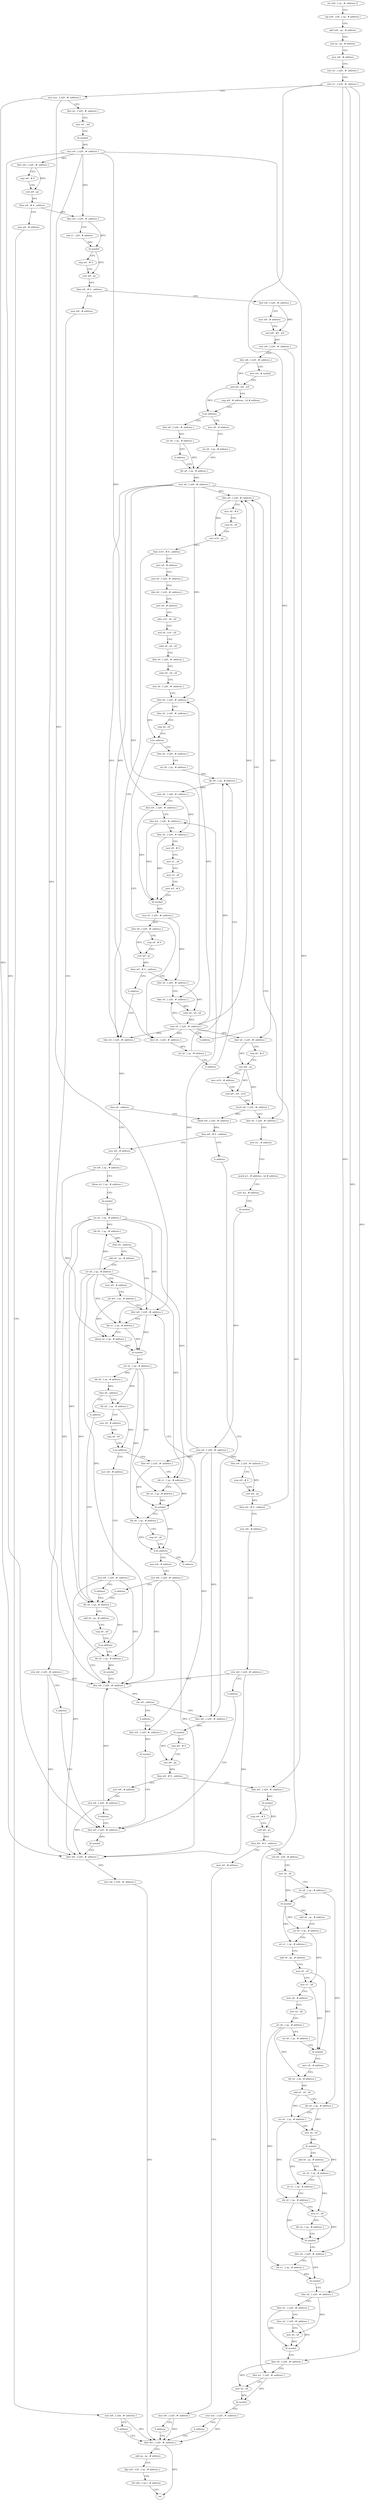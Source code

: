 digraph "func" {
"209188" [label = "str x28 , [ sp , #- address ]!" ]
"209192" [label = "stp x29 , x30 , [ sp , # address ]" ]
"209196" [label = "add x29 , sp , # address" ]
"209200" [label = "sub sp , sp , # address" ]
"209204" [label = "mov w8 , # address" ]
"209208" [label = "stur x0 , [ x29 , #- address ]" ]
"209212" [label = "stur x1 , [ x29 , #- address ]" ]
"209216" [label = "stur wzr , [ x29 , #- address ]" ]
"209220" [label = "ldur x0 , [ x29 , #- address ]" ]
"209224" [label = "mov w1 , w8" ]
"209228" [label = "bl symbol" ]
"209232" [label = "stur w0 , [ x29 , #- address ]" ]
"209236" [label = "ldur w8 , [ x29 , #- address ]" ]
"209240" [label = "cmp w8 , # 0" ]
"209244" [label = "cset w8 , ge" ]
"209248" [label = "tbnz w8 , # 0 , address" ]
"209264" [label = "ldur w0 , [ x29 , #- address ]" ]
"209252" [label = "mov w8 , # address" ]
"209268" [label = "sub x1 , x29 , # address" ]
"209272" [label = "bl symbol" ]
"209276" [label = "cmp w0 , # 0" ]
"209280" [label = "cset w8 , ge" ]
"209284" [label = "tbnz w8 , # 0 , address" ]
"209300" [label = "ldur w8 , [ x29 , #- address ]" ]
"209288" [label = "mov w8 , # address" ]
"209256" [label = "stur w8 , [ x29 , #- address ]" ]
"209260" [label = "b address" ]
"210084" [label = "ldur w0 , [ x29 , #- address ]" ]
"209304" [label = "mov w9 , # address" ]
"209308" [label = "and w8 , w8 , w9" ]
"209312" [label = "stur w8 , [ x29 , #- address ]" ]
"209316" [label = "ldur w8 , [ x29 , #- address ]" ]
"209320" [label = "mov w9 , # symbol" ]
"209324" [label = "and w8 , w8 , w9" ]
"209328" [label = "cmp w8 , # address , lsl # address" ]
"209332" [label = "b.ne address" ]
"209348" [label = "mov x8 , # address" ]
"209336" [label = "ldur x8 , [ x29 , #- address ]" ]
"209292" [label = "stur w8 , [ x29 , #- address ]" ]
"209296" [label = "b address" ]
"210068" [label = "ldur w0 , [ x29 , #- address ]" ]
"210088" [label = "add sp , sp , # address" ]
"210092" [label = "ldp x29 , x30 , [ sp , # address ]" ]
"210096" [label = "ldr x28 , [ sp ] , # address" ]
"210100" [label = "ret" ]
"209352" [label = "str x8 , [ sp , # address ]" ]
"209356" [label = "ldr x8 , [ sp , # address ]" ]
"209340" [label = "str x8 , [ sp , # address ]" ]
"209344" [label = "b address" ]
"210072" [label = "bl symbol" ]
"210076" [label = "ldur w8 , [ x29 , #- address ]" ]
"210080" [label = "stur w8 , [ x29 , #- address ]" ]
"209440" [label = "ldur x8 , [ x29 , #- address ]" ]
"209444" [label = "mov x9 , # 0" ]
"209448" [label = "cmp x9 , x8" ]
"209452" [label = "cset w10 , ge" ]
"209456" [label = "tbnz w10 , # 0 , address" ]
"209620" [label = "ldur x8 , [ x29 , #- address ]" ]
"209460" [label = "mov x8 , # address" ]
"209428" [label = "mov w8 , # address" ]
"209432" [label = "stur w8 , [ x29 , #- address ]" ]
"209436" [label = "b address" ]
"209360" [label = "stur x8 , [ x29 , #- address ]" ]
"209364" [label = "ldur x8 , [ x29 , #- address ]" ]
"209368" [label = "cmp x8 , # 0" ]
"209372" [label = "cset w9 , eq" ]
"209376" [label = "mov w10 , # address" ]
"209380" [label = "and w9 , w9 , w10" ]
"209384" [label = "sturb w9 , [ x29 , #- address ]" ]
"209388" [label = "ldur x0 , [ x29 , #- address ]" ]
"209392" [label = "mov w1 , # address" ]
"209396" [label = "movk w1 , # address , lsl # address" ]
"209400" [label = "mov w2 , # address" ]
"209404" [label = "bl symbol" ]
"209408" [label = "stur w0 , [ x29 , #- address ]" ]
"209412" [label = "ldur w9 , [ x29 , #- address ]" ]
"209416" [label = "cmp w9 , # 0" ]
"209420" [label = "cset w9 , ge" ]
"209424" [label = "tbnz w9 , # 0 , address" ]
"209624" [label = "cbnz x8 , address" ]
"209640" [label = "mov w8 , # address" ]
"209628" [label = "ldurb w8 , [ x29 , #- address ]" ]
"209464" [label = "stur x8 , [ x29 , #- address ]" ]
"209468" [label = "ldur x8 , [ x29 , #- address ]" ]
"209472" [label = "mov x9 , # address" ]
"209476" [label = "udiv x10 , x8 , x9" ]
"209480" [label = "mul x9 , x10 , x9" ]
"209484" [label = "subs x8 , x8 , x9" ]
"209488" [label = "ldur x9 , [ x29 , #- address ]" ]
"209492" [label = "subs x8 , x9 , x8" ]
"209496" [label = "stur x8 , [ x29 , #- address ]" ]
"209500" [label = "ldur x8 , [ x29 , #- address ]" ]
"209504" [label = "ldur x9 , [ x29 , #- address ]" ]
"209508" [label = "cmp x8 , x9" ]
"209512" [label = "b.hs address" ]
"209528" [label = "ldur x8 , [ x29 , #- address ]" ]
"209516" [label = "ldur x8 , [ x29 , #- address ]" ]
"209644" [label = "str w8 , [ sp , # address ]" ]
"209648" [label = "ldrsw x0 , [ sp , # address ]" ]
"209652" [label = "bl symbol" ]
"209656" [label = "str x0 , [ sp , # address ]" ]
"209660" [label = "ldr x9 , [ sp , # address ]" ]
"209664" [label = "cbnz x9 , address" ]
"209684" [label = "ldur w0 , [ x29 , #- address ]" ]
"209668" [label = "add x8 , sp , # address" ]
"209632" [label = "tbnz w8 , # 0 , address" ]
"209636" [label = "b address" ]
"209532" [label = "str x8 , [ sp , # address ]" ]
"209536" [label = "ldr x8 , [ sp , # address ]" ]
"209520" [label = "str x8 , [ sp , # address ]" ]
"209524" [label = "b address" ]
"209688" [label = "ldr x1 , [ sp , # address ]" ]
"209692" [label = "ldrsw x2 , [ sp , # address ]" ]
"209696" [label = "bl symbol" ]
"209700" [label = "str x0 , [ sp , # address ]" ]
"209704" [label = "ldr x8 , [ sp , # address ]" ]
"209708" [label = "cbnz x8 , address" ]
"209716" [label = "ldr x8 , [ sp , # address ]" ]
"209712" [label = "b address" ]
"209672" [label = "str x8 , [ sp , # address ]" ]
"209676" [label = "mov w9 , # address" ]
"209680" [label = "str w9 , [ sp , # address ]" ]
"209824" [label = "ldur w0 , [ x29 , #- address ]" ]
"209600" [label = "ldur x8 , [ x29 , #- address ]" ]
"209604" [label = "ldur x9 , [ x29 , #- address ]" ]
"209608" [label = "subs x8 , x9 , x8" ]
"209612" [label = "stur x8 , [ x29 , #- address ]" ]
"209616" [label = "b address" ]
"209596" [label = "b address" ]
"209540" [label = "stur x8 , [ x29 , #- address ]" ]
"209544" [label = "ldur w0 , [ x29 , #- address ]" ]
"209548" [label = "ldur w2 , [ x29 , #- address ]" ]
"209552" [label = "ldur x4 , [ x29 , #- address ]" ]
"209556" [label = "mov x8 , # 0" ]
"209560" [label = "mov x1 , x8" ]
"209564" [label = "mov x3 , x8" ]
"209568" [label = "mov w5 , # 0" ]
"209572" [label = "bl symbol" ]
"209576" [label = "stur x0 , [ x29 , #- address ]" ]
"209580" [label = "ldur x8 , [ x29 , #- address ]" ]
"209584" [label = "cmp x8 , # 0" ]
"209588" [label = "cset w9 , gt" ]
"209592" [label = "tbnz w9 , # 0 , address" ]
"209720" [label = "mov x9 , # address" ]
"209724" [label = "cmp x8 , x9" ]
"209728" [label = "b.ne address" ]
"209744" [label = "ldur w0 , [ x29 , #- address ]" ]
"209732" [label = "mov w8 , # address" ]
"209788" [label = "ldr x8 , [ sp , # address ]" ]
"209828" [label = "bl symbol" ]
"209832" [label = "cmp w0 , # 0" ]
"209836" [label = "cset w8 , ge" ]
"209840" [label = "tbnz w8 , # 0 , address" ]
"209856" [label = "ldur w0 , [ x29 , #- address ]" ]
"209844" [label = "mov w8 , # address" ]
"209748" [label = "ldr x1 , [ sp , # address ]" ]
"209752" [label = "ldr x2 , [ sp , # address ]" ]
"209756" [label = "bl symbol" ]
"209760" [label = "ldr x8 , [ sp , # address ]" ]
"209764" [label = "cmp x0 , x8" ]
"209768" [label = "b.hs address" ]
"209784" [label = "b address" ]
"209772" [label = "mov w8 , # address" ]
"209736" [label = "stur w8 , [ x29 , #- address ]" ]
"209740" [label = "b address" ]
"209792" [label = "add x9 , sp , # address" ]
"209796" [label = "cmp x8 , x9" ]
"209800" [label = "b.eq address" ]
"209812" [label = "ldur w8 , [ x29 , #- address ]" ]
"209804" [label = "ldr x0 , [ sp , # address ]" ]
"209860" [label = "bl symbol" ]
"209864" [label = "cmp w0 , # 0" ]
"209868" [label = "cset w8 , ge" ]
"209872" [label = "tbnz w8 , # 0 , address" ]
"209888" [label = "sub x8 , x29 , # address" ]
"209876" [label = "mov w8 , # address" ]
"209848" [label = "stur w8 , [ x29 , #- address ]" ]
"209852" [label = "b address" ]
"209776" [label = "stur w8 , [ x29 , #- address ]" ]
"209780" [label = "b address" ]
"209816" [label = "cbz w8 , address" ]
"209820" [label = "b address" ]
"209808" [label = "bl symbol" ]
"209892" [label = "mov x0 , x8" ]
"209896" [label = "str x8 , [ sp , # address ]" ]
"209900" [label = "bl symbol" ]
"209904" [label = "add x8 , sp , # address" ]
"209908" [label = "str x0 , [ sp , # address ]" ]
"209912" [label = "str x1 , [ sp , # address ]" ]
"209916" [label = "add x9 , sp , # address" ]
"209920" [label = "mov x0 , x9" ]
"209924" [label = "mov x1 , x8" ]
"209928" [label = "mov x8 , # address" ]
"209932" [label = "mov x2 , x8" ]
"209936" [label = "str x9 , [ sp , # address ]" ]
"209940" [label = "str x8 , [ sp , # address ]" ]
"209944" [label = "bl symbol" ]
"209948" [label = "mov x8 , # address" ]
"209952" [label = "ldr x9 , [ sp , # address ]" ]
"209956" [label = "add x0 , x9 , x8" ]
"209960" [label = "ldr x8 , [ sp , # address ]" ]
"209964" [label = "str x0 , [ sp , # address ]" ]
"209968" [label = "mov x0 , x8" ]
"209972" [label = "bl symbol" ]
"209976" [label = "add x8 , sp , # address" ]
"209980" [label = "str x0 , [ sp , # address ]" ]
"209984" [label = "str x1 , [ sp , # address ]" ]
"209988" [label = "ldr x0 , [ sp , # address ]" ]
"209992" [label = "mov x1 , x8" ]
"209996" [label = "ldr x2 , [ sp , # address ]" ]
"210000" [label = "bl symbol" ]
"210004" [label = "ldur x0 , [ x29 , #- address ]" ]
"210008" [label = "ldr x1 , [ sp , # address ]" ]
"210012" [label = "bl symbol" ]
"210016" [label = "ldur x8 , [ x29 , #- address ]" ]
"210020" [label = "ldur w1 , [ x29 , #- address ]" ]
"210024" [label = "ldur w2 , [ x29 , #- address ]" ]
"210028" [label = "mov x0 , x8" ]
"210032" [label = "bl symbol" ]
"210036" [label = "ldur x8 , [ x29 , #- address ]" ]
"210040" [label = "ldur w1 , [ x29 , #- address ]" ]
"210044" [label = "mov x0 , x8" ]
"210048" [label = "bl symbol" ]
"210052" [label = "stur wzr , [ x29 , #- address ]" ]
"210056" [label = "b address" ]
"209880" [label = "stur w8 , [ x29 , #- address ]" ]
"209884" [label = "b address" ]
"210060" [label = "ldur w0 , [ x29 , #- address ]" ]
"210064" [label = "bl symbol" ]
"209188" -> "209192" [ label = "CFG" ]
"209192" -> "209196" [ label = "CFG" ]
"209196" -> "209200" [ label = "CFG" ]
"209200" -> "209204" [ label = "CFG" ]
"209204" -> "209208" [ label = "CFG" ]
"209208" -> "209212" [ label = "CFG" ]
"209212" -> "209216" [ label = "CFG" ]
"209212" -> "209388" [ label = "DFG" ]
"209212" -> "210004" [ label = "DFG" ]
"209212" -> "210016" [ label = "DFG" ]
"209212" -> "210036" [ label = "DFG" ]
"209216" -> "209220" [ label = "CFG" ]
"209216" -> "210076" [ label = "DFG" ]
"209216" -> "209812" [ label = "DFG" ]
"209220" -> "209224" [ label = "CFG" ]
"209224" -> "209228" [ label = "CFG" ]
"209228" -> "209232" [ label = "DFG" ]
"209232" -> "209236" [ label = "DFG" ]
"209232" -> "209264" [ label = "DFG" ]
"209232" -> "210068" [ label = "DFG" ]
"209232" -> "209684" [ label = "DFG" ]
"209232" -> "209544" [ label = "DFG" ]
"209232" -> "209856" [ label = "DFG" ]
"209236" -> "209240" [ label = "CFG" ]
"209236" -> "209244" [ label = "DFG" ]
"209240" -> "209244" [ label = "CFG" ]
"209244" -> "209248" [ label = "DFG" ]
"209248" -> "209264" [ label = "CFG" ]
"209248" -> "209252" [ label = "CFG" ]
"209264" -> "209268" [ label = "CFG" ]
"209264" -> "209272" [ label = "DFG" ]
"209252" -> "209256" [ label = "CFG" ]
"209268" -> "209272" [ label = "DFG" ]
"209272" -> "209276" [ label = "CFG" ]
"209272" -> "209280" [ label = "DFG" ]
"209276" -> "209280" [ label = "CFG" ]
"209280" -> "209284" [ label = "DFG" ]
"209284" -> "209300" [ label = "CFG" ]
"209284" -> "209288" [ label = "CFG" ]
"209300" -> "209304" [ label = "CFG" ]
"209300" -> "209308" [ label = "DFG" ]
"209288" -> "209292" [ label = "CFG" ]
"209256" -> "209260" [ label = "CFG" ]
"209256" -> "210084" [ label = "DFG" ]
"209260" -> "210084" [ label = "CFG" ]
"210084" -> "210088" [ label = "CFG" ]
"210084" -> "210100" [ label = "DFG" ]
"209304" -> "209308" [ label = "CFG" ]
"209308" -> "209312" [ label = "DFG" ]
"209312" -> "209316" [ label = "CFG" ]
"209312" -> "210040" [ label = "DFG" ]
"209316" -> "209320" [ label = "CFG" ]
"209316" -> "209324" [ label = "DFG" ]
"209320" -> "209324" [ label = "CFG" ]
"209324" -> "209328" [ label = "CFG" ]
"209324" -> "209332" [ label = "DFG" ]
"209328" -> "209332" [ label = "CFG" ]
"209332" -> "209348" [ label = "CFG" ]
"209332" -> "209336" [ label = "CFG" ]
"209348" -> "209352" [ label = "CFG" ]
"209336" -> "209340" [ label = "DFG" ]
"209292" -> "209296" [ label = "CFG" ]
"209292" -> "210076" [ label = "DFG" ]
"209292" -> "209812" [ label = "DFG" ]
"209296" -> "210068" [ label = "CFG" ]
"210068" -> "210072" [ label = "DFG" ]
"210088" -> "210092" [ label = "CFG" ]
"210092" -> "210096" [ label = "CFG" ]
"210096" -> "210100" [ label = "CFG" ]
"209352" -> "209356" [ label = "DFG" ]
"209356" -> "209360" [ label = "DFG" ]
"209340" -> "209344" [ label = "CFG" ]
"209340" -> "209356" [ label = "DFG" ]
"209344" -> "209356" [ label = "CFG" ]
"210072" -> "210076" [ label = "CFG" ]
"210076" -> "210080" [ label = "DFG" ]
"210080" -> "210084" [ label = "DFG" ]
"209440" -> "209444" [ label = "CFG" ]
"209440" -> "209452" [ label = "DFG" ]
"209444" -> "209448" [ label = "CFG" ]
"209448" -> "209452" [ label = "CFG" ]
"209452" -> "209456" [ label = "DFG" ]
"209456" -> "209620" [ label = "CFG" ]
"209456" -> "209460" [ label = "CFG" ]
"209620" -> "209624" [ label = "DFG" ]
"209460" -> "209464" [ label = "CFG" ]
"209428" -> "209432" [ label = "CFG" ]
"209432" -> "209436" [ label = "CFG" ]
"209432" -> "210076" [ label = "DFG" ]
"209432" -> "209812" [ label = "DFG" ]
"209436" -> "210068" [ label = "CFG" ]
"209360" -> "209364" [ label = "DFG" ]
"209360" -> "209440" [ label = "DFG" ]
"209360" -> "209620" [ label = "DFG" ]
"209360" -> "209500" [ label = "DFG" ]
"209360" -> "209516" [ label = "DFG" ]
"209360" -> "209604" [ label = "DFG" ]
"209364" -> "209368" [ label = "CFG" ]
"209364" -> "209372" [ label = "DFG" ]
"209368" -> "209372" [ label = "CFG" ]
"209372" -> "209376" [ label = "CFG" ]
"209372" -> "209380" [ label = "DFG" ]
"209372" -> "209384" [ label = "DFG" ]
"209376" -> "209380" [ label = "CFG" ]
"209380" -> "209384" [ label = "DFG" ]
"209384" -> "209388" [ label = "CFG" ]
"209384" -> "209628" [ label = "DFG" ]
"209388" -> "209392" [ label = "CFG" ]
"209392" -> "209396" [ label = "CFG" ]
"209396" -> "209400" [ label = "CFG" ]
"209400" -> "209404" [ label = "CFG" ]
"209404" -> "209408" [ label = "DFG" ]
"209408" -> "209412" [ label = "DFG" ]
"209408" -> "209548" [ label = "DFG" ]
"209408" -> "209824" [ label = "DFG" ]
"209408" -> "209744" [ label = "DFG" ]
"209408" -> "210060" [ label = "DFG" ]
"209412" -> "209416" [ label = "CFG" ]
"209412" -> "209420" [ label = "DFG" ]
"209416" -> "209420" [ label = "CFG" ]
"209420" -> "209424" [ label = "DFG" ]
"209424" -> "209440" [ label = "CFG" ]
"209424" -> "209428" [ label = "CFG" ]
"209624" -> "209640" [ label = "CFG" ]
"209624" -> "209628" [ label = "CFG" ]
"209640" -> "209644" [ label = "CFG" ]
"209628" -> "209632" [ label = "DFG" ]
"209464" -> "209468" [ label = "CFG" ]
"209468" -> "209472" [ label = "CFG" ]
"209472" -> "209476" [ label = "CFG" ]
"209476" -> "209480" [ label = "CFG" ]
"209480" -> "209484" [ label = "CFG" ]
"209484" -> "209488" [ label = "CFG" ]
"209488" -> "209492" [ label = "CFG" ]
"209492" -> "209496" [ label = "CFG" ]
"209496" -> "209500" [ label = "CFG" ]
"209500" -> "209504" [ label = "CFG" ]
"209500" -> "209512" [ label = "DFG" ]
"209504" -> "209508" [ label = "CFG" ]
"209508" -> "209512" [ label = "CFG" ]
"209512" -> "209528" [ label = "CFG" ]
"209512" -> "209516" [ label = "CFG" ]
"209528" -> "209532" [ label = "CFG" ]
"209516" -> "209520" [ label = "DFG" ]
"209644" -> "209648" [ label = "CFG" ]
"209644" -> "209692" [ label = "DFG" ]
"209648" -> "209652" [ label = "CFG" ]
"209652" -> "209656" [ label = "DFG" ]
"209656" -> "209660" [ label = "DFG" ]
"209656" -> "209688" [ label = "DFG" ]
"209656" -> "209748" [ label = "DFG" ]
"209656" -> "209788" [ label = "DFG" ]
"209656" -> "209804" [ label = "DFG" ]
"209660" -> "209664" [ label = "DFG" ]
"209664" -> "209684" [ label = "CFG" ]
"209664" -> "209668" [ label = "CFG" ]
"209684" -> "209688" [ label = "CFG" ]
"209684" -> "209696" [ label = "DFG" ]
"209668" -> "209672" [ label = "CFG" ]
"209632" -> "209640" [ label = "CFG" ]
"209632" -> "209636" [ label = "CFG" ]
"209636" -> "209824" [ label = "CFG" ]
"209532" -> "209536" [ label = "DFG" ]
"209536" -> "209540" [ label = "DFG" ]
"209520" -> "209524" [ label = "CFG" ]
"209520" -> "209536" [ label = "DFG" ]
"209524" -> "209536" [ label = "CFG" ]
"209688" -> "209692" [ label = "CFG" ]
"209688" -> "209696" [ label = "DFG" ]
"209692" -> "209696" [ label = "DFG" ]
"209696" -> "209700" [ label = "DFG" ]
"209700" -> "209704" [ label = "DFG" ]
"209700" -> "209716" [ label = "DFG" ]
"209700" -> "209752" [ label = "DFG" ]
"209700" -> "209760" [ label = "DFG" ]
"209704" -> "209708" [ label = "DFG" ]
"209708" -> "209716" [ label = "CFG" ]
"209708" -> "209712" [ label = "CFG" ]
"209716" -> "209720" [ label = "CFG" ]
"209716" -> "209728" [ label = "DFG" ]
"209712" -> "209788" [ label = "CFG" ]
"209672" -> "209676" [ label = "CFG" ]
"209672" -> "209660" [ label = "DFG" ]
"209672" -> "209688" [ label = "DFG" ]
"209672" -> "209748" [ label = "DFG" ]
"209672" -> "209788" [ label = "DFG" ]
"209672" -> "209804" [ label = "DFG" ]
"209676" -> "209680" [ label = "CFG" ]
"209680" -> "209684" [ label = "CFG" ]
"209680" -> "209692" [ label = "DFG" ]
"209824" -> "209828" [ label = "DFG" ]
"209600" -> "209604" [ label = "CFG" ]
"209600" -> "209608" [ label = "DFG" ]
"209604" -> "209608" [ label = "DFG" ]
"209608" -> "209612" [ label = "DFG" ]
"209612" -> "209616" [ label = "CFG" ]
"209612" -> "209364" [ label = "DFG" ]
"209612" -> "209440" [ label = "DFG" ]
"209612" -> "209620" [ label = "DFG" ]
"209612" -> "209500" [ label = "DFG" ]
"209612" -> "209516" [ label = "DFG" ]
"209612" -> "209604" [ label = "DFG" ]
"209616" -> "209440" [ label = "CFG" ]
"209596" -> "209620" [ label = "CFG" ]
"209540" -> "209544" [ label = "CFG" ]
"209540" -> "209552" [ label = "DFG" ]
"209544" -> "209548" [ label = "CFG" ]
"209544" -> "209572" [ label = "DFG" ]
"209548" -> "209552" [ label = "CFG" ]
"209548" -> "209572" [ label = "DFG" ]
"209552" -> "209556" [ label = "CFG" ]
"209552" -> "209572" [ label = "DFG" ]
"209556" -> "209560" [ label = "CFG" ]
"209560" -> "209564" [ label = "CFG" ]
"209564" -> "209568" [ label = "CFG" ]
"209568" -> "209572" [ label = "CFG" ]
"209572" -> "209576" [ label = "DFG" ]
"209576" -> "209580" [ label = "DFG" ]
"209576" -> "209600" [ label = "DFG" ]
"209580" -> "209584" [ label = "CFG" ]
"209580" -> "209588" [ label = "DFG" ]
"209584" -> "209588" [ label = "CFG" ]
"209588" -> "209592" [ label = "DFG" ]
"209592" -> "209600" [ label = "CFG" ]
"209592" -> "209596" [ label = "CFG" ]
"209720" -> "209724" [ label = "CFG" ]
"209724" -> "209728" [ label = "CFG" ]
"209728" -> "209744" [ label = "CFG" ]
"209728" -> "209732" [ label = "CFG" ]
"209744" -> "209748" [ label = "CFG" ]
"209744" -> "209756" [ label = "DFG" ]
"209732" -> "209736" [ label = "CFG" ]
"209788" -> "209792" [ label = "CFG" ]
"209788" -> "209800" [ label = "DFG" ]
"209828" -> "209832" [ label = "CFG" ]
"209828" -> "209836" [ label = "DFG" ]
"209832" -> "209836" [ label = "CFG" ]
"209836" -> "209840" [ label = "DFG" ]
"209840" -> "209856" [ label = "CFG" ]
"209840" -> "209844" [ label = "CFG" ]
"209856" -> "209860" [ label = "DFG" ]
"209844" -> "209848" [ label = "CFG" ]
"209748" -> "209752" [ label = "CFG" ]
"209748" -> "209756" [ label = "DFG" ]
"209752" -> "209756" [ label = "DFG" ]
"209756" -> "209760" [ label = "CFG" ]
"209756" -> "209768" [ label = "DFG" ]
"209760" -> "209764" [ label = "CFG" ]
"209760" -> "209768" [ label = "DFG" ]
"209764" -> "209768" [ label = "CFG" ]
"209768" -> "209784" [ label = "CFG" ]
"209768" -> "209772" [ label = "CFG" ]
"209784" -> "209684" [ label = "CFG" ]
"209772" -> "209776" [ label = "CFG" ]
"209736" -> "209740" [ label = "CFG" ]
"209736" -> "210076" [ label = "DFG" ]
"209736" -> "209812" [ label = "DFG" ]
"209740" -> "209788" [ label = "CFG" ]
"209792" -> "209796" [ label = "CFG" ]
"209796" -> "209800" [ label = "CFG" ]
"209800" -> "209812" [ label = "CFG" ]
"209800" -> "209804" [ label = "CFG" ]
"209812" -> "209816" [ label = "DFG" ]
"209804" -> "209808" [ label = "DFG" ]
"209860" -> "209864" [ label = "CFG" ]
"209860" -> "209868" [ label = "DFG" ]
"209864" -> "209868" [ label = "CFG" ]
"209868" -> "209872" [ label = "DFG" ]
"209872" -> "209888" [ label = "CFG" ]
"209872" -> "209876" [ label = "CFG" ]
"209888" -> "209892" [ label = "CFG" ]
"209876" -> "209880" [ label = "CFG" ]
"209848" -> "209852" [ label = "CFG" ]
"209848" -> "210076" [ label = "DFG" ]
"209848" -> "209812" [ label = "DFG" ]
"209852" -> "210068" [ label = "CFG" ]
"209776" -> "209780" [ label = "CFG" ]
"209776" -> "210076" [ label = "DFG" ]
"209776" -> "209812" [ label = "DFG" ]
"209780" -> "209788" [ label = "CFG" ]
"209816" -> "209824" [ label = "CFG" ]
"209816" -> "209820" [ label = "CFG" ]
"209820" -> "210060" [ label = "CFG" ]
"209808" -> "209812" [ label = "CFG" ]
"209892" -> "209896" [ label = "CFG" ]
"209892" -> "209900" [ label = "DFG" ]
"209896" -> "209900" [ label = "CFG" ]
"209896" -> "209960" [ label = "DFG" ]
"209900" -> "209904" [ label = "CFG" ]
"209900" -> "209908" [ label = "DFG" ]
"209900" -> "209912" [ label = "DFG" ]
"209904" -> "209908" [ label = "CFG" ]
"209908" -> "209912" [ label = "CFG" ]
"209908" -> "209924" [ label = "DFG" ]
"209912" -> "209916" [ label = "CFG" ]
"209916" -> "209920" [ label = "CFG" ]
"209920" -> "209924" [ label = "CFG" ]
"209920" -> "209944" [ label = "DFG" ]
"209924" -> "209928" [ label = "CFG" ]
"209924" -> "209944" [ label = "DFG" ]
"209928" -> "209932" [ label = "CFG" ]
"209932" -> "209936" [ label = "CFG" ]
"209936" -> "209940" [ label = "CFG" ]
"209936" -> "209952" [ label = "DFG" ]
"209936" -> "210008" [ label = "DFG" ]
"209940" -> "209944" [ label = "CFG" ]
"209944" -> "209948" [ label = "CFG" ]
"209948" -> "209952" [ label = "CFG" ]
"209952" -> "209956" [ label = "DFG" ]
"209956" -> "209960" [ label = "CFG" ]
"209956" -> "209964" [ label = "DFG" ]
"209960" -> "209964" [ label = "CFG" ]
"209960" -> "209968" [ label = "DFG" ]
"209964" -> "209968" [ label = "CFG" ]
"209964" -> "209988" [ label = "DFG" ]
"209968" -> "209972" [ label = "DFG" ]
"209972" -> "209976" [ label = "CFG" ]
"209972" -> "209980" [ label = "DFG" ]
"209972" -> "209984" [ label = "DFG" ]
"209976" -> "209980" [ label = "CFG" ]
"209980" -> "209984" [ label = "CFG" ]
"209980" -> "209992" [ label = "DFG" ]
"209984" -> "209988" [ label = "CFG" ]
"209988" -> "209992" [ label = "CFG" ]
"209988" -> "210000" [ label = "DFG" ]
"209992" -> "209996" [ label = "CFG" ]
"209992" -> "210000" [ label = "DFG" ]
"209996" -> "210000" [ label = "CFG" ]
"210000" -> "210004" [ label = "CFG" ]
"210004" -> "210008" [ label = "CFG" ]
"210004" -> "210012" [ label = "DFG" ]
"210008" -> "210012" [ label = "DFG" ]
"210012" -> "210016" [ label = "CFG" ]
"210016" -> "210020" [ label = "CFG" ]
"210016" -> "210028" [ label = "DFG" ]
"210020" -> "210024" [ label = "CFG" ]
"210020" -> "210032" [ label = "DFG" ]
"210024" -> "210028" [ label = "CFG" ]
"210024" -> "210032" [ label = "DFG" ]
"210028" -> "210032" [ label = "DFG" ]
"210032" -> "210036" [ label = "CFG" ]
"210036" -> "210040" [ label = "CFG" ]
"210036" -> "210044" [ label = "DFG" ]
"210040" -> "210044" [ label = "CFG" ]
"210040" -> "210048" [ label = "DFG" ]
"210044" -> "210048" [ label = "DFG" ]
"210048" -> "210052" [ label = "CFG" ]
"210052" -> "210056" [ label = "CFG" ]
"210052" -> "210084" [ label = "DFG" ]
"210056" -> "210084" [ label = "CFG" ]
"209880" -> "209884" [ label = "CFG" ]
"209880" -> "210084" [ label = "DFG" ]
"209884" -> "210084" [ label = "CFG" ]
"210060" -> "210064" [ label = "DFG" ]
"210064" -> "210068" [ label = "CFG" ]
}
